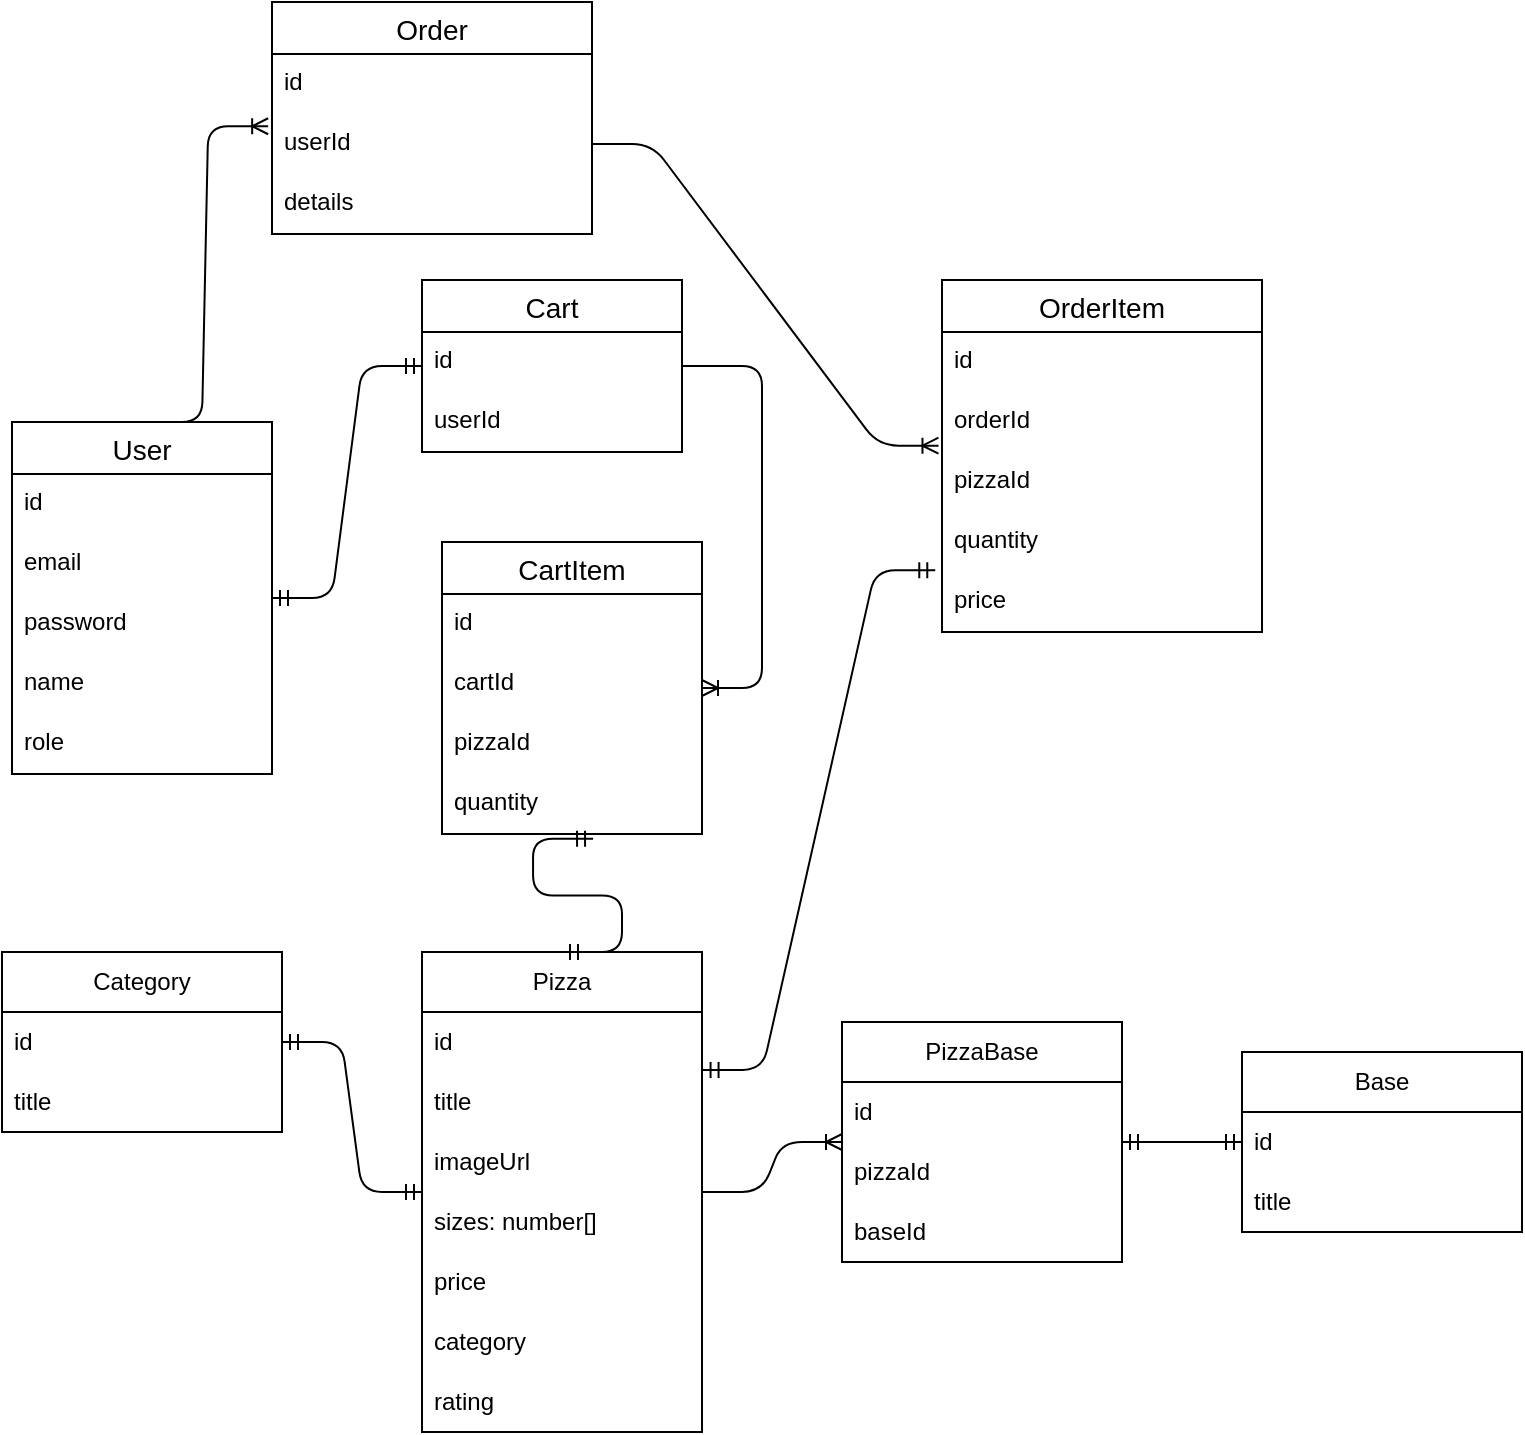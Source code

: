 <mxfile version="20.6.2" type="device"><diagram id="OKuxXmTtIeOtdvYPKjv9" name="Page-1"><mxGraphModel dx="1296" dy="1992" grid="1" gridSize="10" guides="1" tooltips="1" connect="1" arrows="1" fold="1" page="1" pageScale="1" pageWidth="827" pageHeight="1169" math="0" shadow="0"><root><mxCell id="0"/><mxCell id="1" parent="0"/><mxCell id="GMGSyf91elrmLl3hkNFw-1" value="Category" style="swimlane;fontStyle=0;childLayout=stackLayout;horizontal=1;startSize=30;horizontalStack=0;resizeParent=1;resizeParentMax=0;resizeLast=0;collapsible=1;marginBottom=0;whiteSpace=wrap;html=1;rounded=0;" parent="1" vertex="1"><mxGeometry x="50" y="385" width="140" height="90" as="geometry"/></mxCell><mxCell id="GMGSyf91elrmLl3hkNFw-2" value="id" style="text;strokeColor=none;fillColor=none;align=left;verticalAlign=middle;spacingLeft=4;spacingRight=4;overflow=hidden;points=[[0,0.5],[1,0.5]];portConstraint=eastwest;rotatable=0;whiteSpace=wrap;html=1;" parent="GMGSyf91elrmLl3hkNFw-1" vertex="1"><mxGeometry y="30" width="140" height="30" as="geometry"/></mxCell><mxCell id="GMGSyf91elrmLl3hkNFw-3" value="title" style="text;strokeColor=none;fillColor=none;align=left;verticalAlign=middle;spacingLeft=4;spacingRight=4;overflow=hidden;points=[[0,0.5],[1,0.5]];portConstraint=eastwest;rotatable=0;whiteSpace=wrap;html=1;" parent="GMGSyf91elrmLl3hkNFw-1" vertex="1"><mxGeometry y="60" width="140" height="30" as="geometry"/></mxCell><mxCell id="GMGSyf91elrmLl3hkNFw-5" value="Base" style="swimlane;fontStyle=0;childLayout=stackLayout;horizontal=1;startSize=30;horizontalStack=0;resizeParent=1;resizeParentMax=0;resizeLast=0;collapsible=1;marginBottom=0;whiteSpace=wrap;html=1;" parent="1" vertex="1"><mxGeometry x="670" y="435" width="140" height="90" as="geometry"/></mxCell><mxCell id="GMGSyf91elrmLl3hkNFw-6" value="id" style="text;strokeColor=none;fillColor=none;align=left;verticalAlign=middle;spacingLeft=4;spacingRight=4;overflow=hidden;points=[[0,0.5],[1,0.5]];portConstraint=eastwest;rotatable=0;whiteSpace=wrap;html=1;" parent="GMGSyf91elrmLl3hkNFw-5" vertex="1"><mxGeometry y="30" width="140" height="30" as="geometry"/></mxCell><mxCell id="GMGSyf91elrmLl3hkNFw-7" value="title" style="text;strokeColor=none;fillColor=none;align=left;verticalAlign=middle;spacingLeft=4;spacingRight=4;overflow=hidden;points=[[0,0.5],[1,0.5]];portConstraint=eastwest;rotatable=0;whiteSpace=wrap;html=1;" parent="GMGSyf91elrmLl3hkNFw-5" vertex="1"><mxGeometry y="60" width="140" height="30" as="geometry"/></mxCell><mxCell id="GMGSyf91elrmLl3hkNFw-9" value="Pizza" style="swimlane;fontStyle=0;childLayout=stackLayout;horizontal=1;startSize=30;horizontalStack=0;resizeParent=1;resizeParentMax=0;resizeLast=0;collapsible=1;marginBottom=0;whiteSpace=wrap;html=1;" parent="1" vertex="1"><mxGeometry x="260" y="385" width="140" height="240" as="geometry"/></mxCell><mxCell id="GMGSyf91elrmLl3hkNFw-10" value="id" style="text;strokeColor=none;fillColor=none;align=left;verticalAlign=middle;spacingLeft=4;spacingRight=4;overflow=hidden;points=[[0,0.5],[1,0.5]];portConstraint=eastwest;rotatable=0;whiteSpace=wrap;html=1;" parent="GMGSyf91elrmLl3hkNFw-9" vertex="1"><mxGeometry y="30" width="140" height="30" as="geometry"/></mxCell><mxCell id="GMGSyf91elrmLl3hkNFw-13" value="title" style="text;strokeColor=none;fillColor=none;align=left;verticalAlign=middle;spacingLeft=4;spacingRight=4;overflow=hidden;points=[[0,0.5],[1,0.5]];portConstraint=eastwest;rotatable=0;whiteSpace=wrap;html=1;" parent="GMGSyf91elrmLl3hkNFw-9" vertex="1"><mxGeometry y="60" width="140" height="30" as="geometry"/></mxCell><mxCell id="GMGSyf91elrmLl3hkNFw-14" value="imageUrl" style="text;strokeColor=none;fillColor=none;align=left;verticalAlign=middle;spacingLeft=4;spacingRight=4;overflow=hidden;points=[[0,0.5],[1,0.5]];portConstraint=eastwest;rotatable=0;whiteSpace=wrap;html=1;" parent="GMGSyf91elrmLl3hkNFw-9" vertex="1"><mxGeometry y="90" width="140" height="30" as="geometry"/></mxCell><mxCell id="GMGSyf91elrmLl3hkNFw-16" value="sizes: number[]" style="text;strokeColor=none;fillColor=none;align=left;verticalAlign=middle;spacingLeft=4;spacingRight=4;overflow=hidden;points=[[0,0.5],[1,0.5]];portConstraint=eastwest;rotatable=0;whiteSpace=wrap;html=1;" parent="GMGSyf91elrmLl3hkNFw-9" vertex="1"><mxGeometry y="120" width="140" height="30" as="geometry"/></mxCell><mxCell id="GMGSyf91elrmLl3hkNFw-15" value="price" style="text;strokeColor=none;fillColor=none;align=left;verticalAlign=middle;spacingLeft=4;spacingRight=4;overflow=hidden;points=[[0,0.5],[1,0.5]];portConstraint=eastwest;rotatable=0;whiteSpace=wrap;html=1;" parent="GMGSyf91elrmLl3hkNFw-9" vertex="1"><mxGeometry y="150" width="140" height="30" as="geometry"/></mxCell><mxCell id="GMGSyf91elrmLl3hkNFw-11" value="category" style="text;strokeColor=none;fillColor=none;align=left;verticalAlign=middle;spacingLeft=4;spacingRight=4;overflow=hidden;points=[[0,0.5],[1,0.5]];portConstraint=eastwest;rotatable=0;whiteSpace=wrap;html=1;" parent="GMGSyf91elrmLl3hkNFw-9" vertex="1"><mxGeometry y="180" width="140" height="30" as="geometry"/></mxCell><mxCell id="GMGSyf91elrmLl3hkNFw-17" value="rating" style="text;strokeColor=none;fillColor=none;align=left;verticalAlign=middle;spacingLeft=4;spacingRight=4;overflow=hidden;points=[[0,0.5],[1,0.5]];portConstraint=eastwest;rotatable=0;whiteSpace=wrap;html=1;" parent="GMGSyf91elrmLl3hkNFw-9" vertex="1"><mxGeometry y="210" width="140" height="30" as="geometry"/></mxCell><mxCell id="GMGSyf91elrmLl3hkNFw-18" value="PizzaBase" style="swimlane;fontStyle=0;childLayout=stackLayout;horizontal=1;startSize=30;horizontalStack=0;resizeParent=1;resizeParentMax=0;resizeLast=0;collapsible=1;marginBottom=0;whiteSpace=wrap;html=1;" parent="1" vertex="1"><mxGeometry x="470" y="420" width="140" height="120" as="geometry"/></mxCell><mxCell id="GMGSyf91elrmLl3hkNFw-19" value="id" style="text;strokeColor=none;fillColor=none;align=left;verticalAlign=middle;spacingLeft=4;spacingRight=4;overflow=hidden;points=[[0,0.5],[1,0.5]];portConstraint=eastwest;rotatable=0;whiteSpace=wrap;html=1;" parent="GMGSyf91elrmLl3hkNFw-18" vertex="1"><mxGeometry y="30" width="140" height="30" as="geometry"/></mxCell><mxCell id="GMGSyf91elrmLl3hkNFw-22" value="pizzaId" style="text;strokeColor=none;fillColor=none;align=left;verticalAlign=middle;spacingLeft=4;spacingRight=4;overflow=hidden;points=[[0,0.5],[1,0.5]];portConstraint=eastwest;rotatable=0;whiteSpace=wrap;html=1;" parent="GMGSyf91elrmLl3hkNFw-18" vertex="1"><mxGeometry y="60" width="140" height="30" as="geometry"/></mxCell><mxCell id="GMGSyf91elrmLl3hkNFw-20" value="baseId" style="text;strokeColor=none;fillColor=none;align=left;verticalAlign=middle;spacingLeft=4;spacingRight=4;overflow=hidden;points=[[0,0.5],[1,0.5]];portConstraint=eastwest;rotatable=0;whiteSpace=wrap;html=1;" parent="GMGSyf91elrmLl3hkNFw-18" vertex="1"><mxGeometry y="90" width="140" height="30" as="geometry"/></mxCell><mxCell id="GMGSyf91elrmLl3hkNFw-24" value="" style="edgeStyle=entityRelationEdgeStyle;fontSize=12;html=1;endArrow=ERmandOne;startArrow=ERmandOne;rounded=1;" parent="1" source="GMGSyf91elrmLl3hkNFw-9" target="GMGSyf91elrmLl3hkNFw-1" edge="1"><mxGeometry width="100" height="100" relative="1" as="geometry"><mxPoint x="400" y="565" as="sourcePoint"/><mxPoint x="500" y="465" as="targetPoint"/></mxGeometry></mxCell><mxCell id="fzfBwmHYQUzvjDf9siNl-2" value="" style="edgeStyle=entityRelationEdgeStyle;fontSize=12;html=1;endArrow=ERoneToMany;rounded=1;" parent="1" source="GMGSyf91elrmLl3hkNFw-9" target="GMGSyf91elrmLl3hkNFw-18" edge="1"><mxGeometry width="100" height="100" relative="1" as="geometry"><mxPoint x="420" y="575" as="sourcePoint"/><mxPoint x="520" y="475" as="targetPoint"/></mxGeometry></mxCell><mxCell id="fzfBwmHYQUzvjDf9siNl-3" value="" style="edgeStyle=entityRelationEdgeStyle;fontSize=12;html=1;endArrow=ERmandOne;startArrow=ERmandOne;rounded=1;" parent="1" source="GMGSyf91elrmLl3hkNFw-18" target="GMGSyf91elrmLl3hkNFw-5" edge="1"><mxGeometry width="100" height="100" relative="1" as="geometry"><mxPoint x="420" y="575" as="sourcePoint"/><mxPoint x="520" y="475" as="targetPoint"/></mxGeometry></mxCell><mxCell id="fzfBwmHYQUzvjDf9siNl-4" value="User" style="swimlane;fontStyle=0;childLayout=stackLayout;horizontal=1;startSize=26;horizontalStack=0;resizeParent=1;resizeParentMax=0;resizeLast=0;collapsible=1;marginBottom=0;align=center;fontSize=14;rounded=0;" parent="1" vertex="1"><mxGeometry x="55" y="120" width="130" height="176" as="geometry"/></mxCell><mxCell id="fzfBwmHYQUzvjDf9siNl-5" value="id" style="text;strokeColor=none;fillColor=none;spacingLeft=4;spacingRight=4;overflow=hidden;rotatable=0;points=[[0,0.5],[1,0.5]];portConstraint=eastwest;fontSize=12;rounded=0;" parent="fzfBwmHYQUzvjDf9siNl-4" vertex="1"><mxGeometry y="26" width="130" height="30" as="geometry"/></mxCell><mxCell id="fzfBwmHYQUzvjDf9siNl-6" value="email" style="text;strokeColor=none;fillColor=none;spacingLeft=4;spacingRight=4;overflow=hidden;rotatable=0;points=[[0,0.5],[1,0.5]];portConstraint=eastwest;fontSize=12;rounded=0;" parent="fzfBwmHYQUzvjDf9siNl-4" vertex="1"><mxGeometry y="56" width="130" height="30" as="geometry"/></mxCell><mxCell id="fzfBwmHYQUzvjDf9siNl-8" value="password" style="text;strokeColor=none;fillColor=none;spacingLeft=4;spacingRight=4;overflow=hidden;rotatable=0;points=[[0,0.5],[1,0.5]];portConstraint=eastwest;fontSize=12;rounded=0;" parent="fzfBwmHYQUzvjDf9siNl-4" vertex="1"><mxGeometry y="86" width="130" height="30" as="geometry"/></mxCell><mxCell id="fzfBwmHYQUzvjDf9siNl-7" value="name" style="text;strokeColor=none;fillColor=none;spacingLeft=4;spacingRight=4;overflow=hidden;rotatable=0;points=[[0,0.5],[1,0.5]];portConstraint=eastwest;fontSize=12;rounded=0;" parent="fzfBwmHYQUzvjDf9siNl-4" vertex="1"><mxGeometry y="116" width="130" height="30" as="geometry"/></mxCell><mxCell id="fzfBwmHYQUzvjDf9siNl-9" value="role" style="text;strokeColor=none;fillColor=none;spacingLeft=4;spacingRight=4;overflow=hidden;rotatable=0;points=[[0,0.5],[1,0.5]];portConstraint=eastwest;fontSize=12;rounded=0;" parent="fzfBwmHYQUzvjDf9siNl-4" vertex="1"><mxGeometry y="146" width="130" height="30" as="geometry"/></mxCell><mxCell id="fzfBwmHYQUzvjDf9siNl-10" value="Cart" style="swimlane;fontStyle=0;childLayout=stackLayout;horizontal=1;startSize=26;horizontalStack=0;resizeParent=1;resizeParentMax=0;resizeLast=0;collapsible=1;marginBottom=0;align=center;fontSize=14;rounded=0;" parent="1" vertex="1"><mxGeometry x="260" y="49" width="130" height="86" as="geometry"/></mxCell><mxCell id="fzfBwmHYQUzvjDf9siNl-11" value="id" style="text;strokeColor=none;fillColor=none;spacingLeft=4;spacingRight=4;overflow=hidden;rotatable=0;points=[[0,0.5],[1,0.5]];portConstraint=eastwest;fontSize=12;rounded=0;" parent="fzfBwmHYQUzvjDf9siNl-10" vertex="1"><mxGeometry y="26" width="130" height="30" as="geometry"/></mxCell><mxCell id="fzfBwmHYQUzvjDf9siNl-12" value="userId" style="text;strokeColor=none;fillColor=none;spacingLeft=4;spacingRight=4;overflow=hidden;rotatable=0;points=[[0,0.5],[1,0.5]];portConstraint=eastwest;fontSize=12;rounded=0;" parent="fzfBwmHYQUzvjDf9siNl-10" vertex="1"><mxGeometry y="56" width="130" height="30" as="geometry"/></mxCell><mxCell id="fzfBwmHYQUzvjDf9siNl-17" value="CartItem" style="swimlane;fontStyle=0;childLayout=stackLayout;horizontal=1;startSize=26;horizontalStack=0;resizeParent=1;resizeParentMax=0;resizeLast=0;collapsible=1;marginBottom=0;align=center;fontSize=14;rounded=0;" parent="1" vertex="1"><mxGeometry x="270" y="180" width="130" height="146" as="geometry"/></mxCell><mxCell id="fzfBwmHYQUzvjDf9siNl-18" value="id" style="text;strokeColor=none;fillColor=none;spacingLeft=4;spacingRight=4;overflow=hidden;rotatable=0;points=[[0,0.5],[1,0.5]];portConstraint=eastwest;fontSize=12;rounded=0;" parent="fzfBwmHYQUzvjDf9siNl-17" vertex="1"><mxGeometry y="26" width="130" height="30" as="geometry"/></mxCell><mxCell id="fzfBwmHYQUzvjDf9siNl-19" value="cartId" style="text;strokeColor=none;fillColor=none;spacingLeft=4;spacingRight=4;overflow=hidden;rotatable=0;points=[[0,0.5],[1,0.5]];portConstraint=eastwest;fontSize=12;rounded=0;" parent="fzfBwmHYQUzvjDf9siNl-17" vertex="1"><mxGeometry y="56" width="130" height="30" as="geometry"/></mxCell><mxCell id="fzfBwmHYQUzvjDf9siNl-21" value="pizzaId" style="text;strokeColor=none;fillColor=none;spacingLeft=4;spacingRight=4;overflow=hidden;rotatable=0;points=[[0,0.5],[1,0.5]];portConstraint=eastwest;fontSize=12;rounded=0;" parent="fzfBwmHYQUzvjDf9siNl-17" vertex="1"><mxGeometry y="86" width="130" height="30" as="geometry"/></mxCell><mxCell id="03UPb8cpBVvBMeJHZQjx-5" value="quantity" style="text;strokeColor=none;fillColor=none;spacingLeft=4;spacingRight=4;overflow=hidden;rotatable=0;points=[[0,0.5],[1,0.5]];portConstraint=eastwest;fontSize=12;rounded=0;" vertex="1" parent="fzfBwmHYQUzvjDf9siNl-17"><mxGeometry y="116" width="130" height="30" as="geometry"/></mxCell><mxCell id="03UPb8cpBVvBMeJHZQjx-6" value="" style="edgeStyle=entityRelationEdgeStyle;fontSize=12;html=1;endArrow=ERmandOne;startArrow=ERmandOne;rounded=1;" edge="1" parent="1" source="fzfBwmHYQUzvjDf9siNl-4" target="fzfBwmHYQUzvjDf9siNl-10"><mxGeometry width="100" height="100" relative="1" as="geometry"><mxPoint x="570" y="535" as="sourcePoint"/><mxPoint x="670" y="435" as="targetPoint"/></mxGeometry></mxCell><mxCell id="03UPb8cpBVvBMeJHZQjx-7" value="" style="edgeStyle=entityRelationEdgeStyle;fontSize=12;html=1;endArrow=ERoneToMany;rounded=1;" edge="1" parent="1" source="fzfBwmHYQUzvjDf9siNl-10" target="fzfBwmHYQUzvjDf9siNl-17"><mxGeometry width="100" height="100" relative="1" as="geometry"><mxPoint x="570" y="535" as="sourcePoint"/><mxPoint x="670" y="435" as="targetPoint"/></mxGeometry></mxCell><mxCell id="03UPb8cpBVvBMeJHZQjx-8" value="" style="edgeStyle=entityRelationEdgeStyle;fontSize=12;html=1;endArrow=ERmandOne;startArrow=ERmandOne;rounded=1;exitX=0.5;exitY=0;exitDx=0;exitDy=0;entryX=0.581;entryY=1.08;entryDx=0;entryDy=0;entryPerimeter=0;" edge="1" parent="1" source="GMGSyf91elrmLl3hkNFw-9" target="03UPb8cpBVvBMeJHZQjx-5"><mxGeometry width="100" height="100" relative="1" as="geometry"><mxPoint x="570" y="535" as="sourcePoint"/><mxPoint x="670" y="435" as="targetPoint"/></mxGeometry></mxCell><mxCell id="03UPb8cpBVvBMeJHZQjx-9" value="Order" style="swimlane;fontStyle=0;childLayout=stackLayout;horizontal=1;startSize=26;horizontalStack=0;resizeParent=1;resizeParentMax=0;resizeLast=0;collapsible=1;marginBottom=0;align=center;fontSize=14;rounded=0;" vertex="1" parent="1"><mxGeometry x="185" y="-90" width="160" height="116" as="geometry"/></mxCell><mxCell id="03UPb8cpBVvBMeJHZQjx-10" value="id" style="text;strokeColor=none;fillColor=none;spacingLeft=4;spacingRight=4;overflow=hidden;rotatable=0;points=[[0,0.5],[1,0.5]];portConstraint=eastwest;fontSize=12;rounded=0;" vertex="1" parent="03UPb8cpBVvBMeJHZQjx-9"><mxGeometry y="26" width="160" height="30" as="geometry"/></mxCell><mxCell id="03UPb8cpBVvBMeJHZQjx-11" value="userId" style="text;strokeColor=none;fillColor=none;spacingLeft=4;spacingRight=4;overflow=hidden;rotatable=0;points=[[0,0.5],[1,0.5]];portConstraint=eastwest;fontSize=12;rounded=0;" vertex="1" parent="03UPb8cpBVvBMeJHZQjx-9"><mxGeometry y="56" width="160" height="30" as="geometry"/></mxCell><mxCell id="03UPb8cpBVvBMeJHZQjx-12" value="details" style="text;strokeColor=none;fillColor=none;spacingLeft=4;spacingRight=4;overflow=hidden;rotatable=0;points=[[0,0.5],[1,0.5]];portConstraint=eastwest;fontSize=12;rounded=0;" vertex="1" parent="03UPb8cpBVvBMeJHZQjx-9"><mxGeometry y="86" width="160" height="30" as="geometry"/></mxCell><mxCell id="03UPb8cpBVvBMeJHZQjx-13" value="" style="edgeStyle=entityRelationEdgeStyle;fontSize=12;html=1;endArrow=ERoneToMany;rounded=1;exitX=0.5;exitY=0;exitDx=0;exitDy=0;entryX=-0.012;entryY=0.204;entryDx=0;entryDy=0;entryPerimeter=0;" edge="1" parent="1" source="fzfBwmHYQUzvjDf9siNl-4" target="03UPb8cpBVvBMeJHZQjx-11"><mxGeometry width="100" height="100" relative="1" as="geometry"><mxPoint x="120" y="110" as="sourcePoint"/><mxPoint x="460" y="120" as="targetPoint"/></mxGeometry></mxCell><mxCell id="03UPb8cpBVvBMeJHZQjx-16" value="OrderItem" style="swimlane;fontStyle=0;childLayout=stackLayout;horizontal=1;startSize=26;horizontalStack=0;resizeParent=1;resizeParentMax=0;resizeLast=0;collapsible=1;marginBottom=0;align=center;fontSize=14;rounded=0;" vertex="1" parent="1"><mxGeometry x="520" y="49" width="160" height="176" as="geometry"/></mxCell><mxCell id="03UPb8cpBVvBMeJHZQjx-17" value="id" style="text;strokeColor=none;fillColor=none;spacingLeft=4;spacingRight=4;overflow=hidden;rotatable=0;points=[[0,0.5],[1,0.5]];portConstraint=eastwest;fontSize=12;rounded=0;" vertex="1" parent="03UPb8cpBVvBMeJHZQjx-16"><mxGeometry y="26" width="160" height="30" as="geometry"/></mxCell><mxCell id="03UPb8cpBVvBMeJHZQjx-18" value="orderId" style="text;strokeColor=none;fillColor=none;spacingLeft=4;spacingRight=4;overflow=hidden;rotatable=0;points=[[0,0.5],[1,0.5]];portConstraint=eastwest;fontSize=12;rounded=0;" vertex="1" parent="03UPb8cpBVvBMeJHZQjx-16"><mxGeometry y="56" width="160" height="30" as="geometry"/></mxCell><mxCell id="03UPb8cpBVvBMeJHZQjx-19" value="pizzaId" style="text;strokeColor=none;fillColor=none;spacingLeft=4;spacingRight=4;overflow=hidden;rotatable=0;points=[[0,0.5],[1,0.5]];portConstraint=eastwest;fontSize=12;rounded=0;" vertex="1" parent="03UPb8cpBVvBMeJHZQjx-16"><mxGeometry y="86" width="160" height="30" as="geometry"/></mxCell><mxCell id="03UPb8cpBVvBMeJHZQjx-20" value="quantity" style="text;strokeColor=none;fillColor=none;spacingLeft=4;spacingRight=4;overflow=hidden;rotatable=0;points=[[0,0.5],[1,0.5]];portConstraint=eastwest;fontSize=12;rounded=0;" vertex="1" parent="03UPb8cpBVvBMeJHZQjx-16"><mxGeometry y="116" width="160" height="30" as="geometry"/></mxCell><mxCell id="03UPb8cpBVvBMeJHZQjx-22" value="price" style="text;strokeColor=none;fillColor=none;spacingLeft=4;spacingRight=4;overflow=hidden;rotatable=0;points=[[0,0.5],[1,0.5]];portConstraint=eastwest;fontSize=12;rounded=0;" vertex="1" parent="03UPb8cpBVvBMeJHZQjx-16"><mxGeometry y="146" width="160" height="30" as="geometry"/></mxCell><mxCell id="03UPb8cpBVvBMeJHZQjx-23" value="" style="edgeStyle=entityRelationEdgeStyle;fontSize=12;html=1;endArrow=ERoneToMany;rounded=1;entryX=-0.011;entryY=0.895;entryDx=0;entryDy=0;entryPerimeter=0;" edge="1" parent="1" source="03UPb8cpBVvBMeJHZQjx-11" target="03UPb8cpBVvBMeJHZQjx-18"><mxGeometry width="100" height="100" relative="1" as="geometry"><mxPoint x="390" y="290" as="sourcePoint"/><mxPoint x="490" y="190" as="targetPoint"/></mxGeometry></mxCell><mxCell id="03UPb8cpBVvBMeJHZQjx-24" value="" style="edgeStyle=entityRelationEdgeStyle;fontSize=12;html=1;endArrow=ERmandOne;startArrow=ERmandOne;rounded=1;entryX=-0.021;entryY=0.969;entryDx=0;entryDy=0;exitX=1.002;exitY=0.965;exitDx=0;exitDy=0;exitPerimeter=0;entryPerimeter=0;" edge="1" parent="1" source="GMGSyf91elrmLl3hkNFw-10" target="03UPb8cpBVvBMeJHZQjx-20"><mxGeometry width="100" height="100" relative="1" as="geometry"><mxPoint x="390" y="290" as="sourcePoint"/><mxPoint x="490" y="190" as="targetPoint"/></mxGeometry></mxCell></root></mxGraphModel></diagram></mxfile>